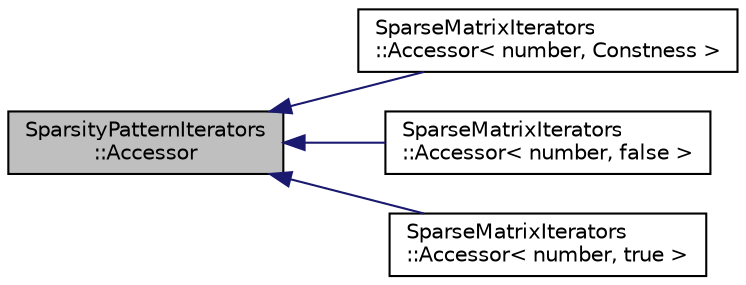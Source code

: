 digraph "SparsityPatternIterators::Accessor"
{
 // LATEX_PDF_SIZE
  edge [fontname="Helvetica",fontsize="10",labelfontname="Helvetica",labelfontsize="10"];
  node [fontname="Helvetica",fontsize="10",shape=record];
  rankdir="LR";
  Node1 [label="SparsityPatternIterators\l::Accessor",height=0.2,width=0.4,color="black", fillcolor="grey75", style="filled", fontcolor="black",tooltip=" "];
  Node1 -> Node2 [dir="back",color="midnightblue",fontsize="10",style="solid",fontname="Helvetica"];
  Node2 [label="SparseMatrixIterators\l::Accessor\< number, Constness \>",height=0.2,width=0.4,color="black", fillcolor="white", style="filled",URL="$classSparseMatrixIterators_1_1Accessor.html",tooltip=" "];
  Node1 -> Node3 [dir="back",color="midnightblue",fontsize="10",style="solid",fontname="Helvetica"];
  Node3 [label="SparseMatrixIterators\l::Accessor\< number, false \>",height=0.2,width=0.4,color="black", fillcolor="white", style="filled",URL="$classSparseMatrixIterators_1_1Accessor_3_01number_00_01false_01_4.html",tooltip=" "];
  Node1 -> Node4 [dir="back",color="midnightblue",fontsize="10",style="solid",fontname="Helvetica"];
  Node4 [label="SparseMatrixIterators\l::Accessor\< number, true \>",height=0.2,width=0.4,color="black", fillcolor="white", style="filled",URL="$classSparseMatrixIterators_1_1Accessor_3_01number_00_01true_01_4.html",tooltip=" "];
}

